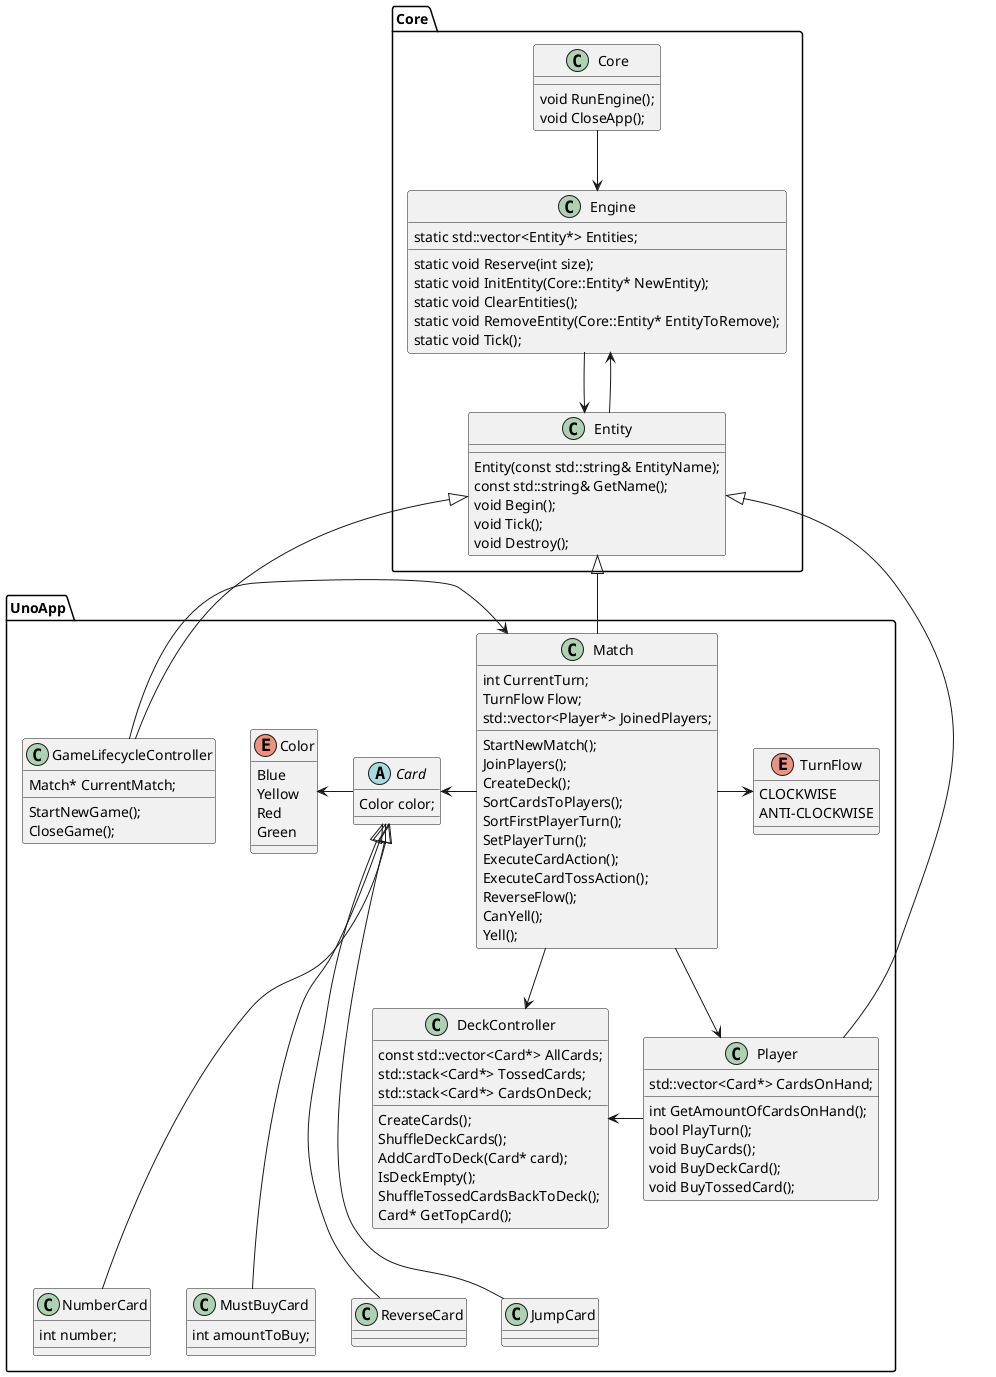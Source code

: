 @startuml
'https://plantuml.com/class-diagram

package Core
{
    class Engine{
        static std::vector<Entity*> Entities;
        static void Reserve(int size);
        static void InitEntity(Core::Entity* NewEntity);
        static void ClearEntities();
        static void RemoveEntity(Core::Entity* EntityToRemove);
        static void Tick();
    }

    class Entity{        
        Entity(const std::string& EntityName);
        const std::string& GetName();
        void Begin();
        void Tick();
        void Destroy();  
    }
    
    Engine --> Entity
    Entity --> Engine
    
    class Core{
        void RunEngine();
        void CloseApp();
    }

    Core --> Engine
}

package UnoApp
{
    class GameLifecycleController{
        Match* CurrentMatch;
        StartNewGame();
        CloseGame();
    }
    
    class Player{
        std::vector<Card*> CardsOnHand;
        int GetAmountOfCardsOnHand();
        bool PlayTurn();
        void BuyCards();
        void BuyDeckCard();
        void BuyTossedCard();
    }

    class DeckController{
        const std::vector<Card*> AllCards;
        std::stack<Card*> TossedCards;
        std::stack<Card*> CardsOnDeck;
        CreateCards();
        ShuffleDeckCards();
        AddCardToDeck(Card* card);
        IsDeckEmpty();
        ShuffleTossedCardsBackToDeck();
        Card* GetTopCard();
    }

    enum TurnFlow{
        CLOCKWISE
        ANTI-CLOCKWISE
    }

    class Match{    
        int CurrentTurn;
        TurnFlow Flow;
        std::vector<Player*> JoinedPlayers;              
        StartNewMatch();
        JoinPlayers();
        CreateDeck();
        SortCardsToPlayers();
        SortFirstPlayerTurn();
        SetPlayerTurn();  
        ExecuteCardAction();      
        ExecuteCardTossAction();  
        ReverseFlow();
        CanYell();
        Yell();
    }
    
    enum Color{
        Blue
        Yellow
        Red
        Green
    }

    abstract class Card{
        Color color;
    }

    class NumberCard{
        int number;
    }
    
    class MustBuyCard{
        int amountToBuy;
    }
    
    class ReverseCard{
    }

    class JumpCard{
    }

    Entity <|-- GameLifecycleController
    GameLifecycleController -> Match
    Color <- Card
    Card <|--- NumberCard
    Card <|--- MustBuyCard
    Card <|--- ReverseCard
    Card <|--- JumpCard
    
    Entity <|-- Player
    Entity <|-- Match

    Player -> DeckController
    Match --> Player
    Match --> DeckController
    Match -> TurnFlow
    Match -> Card
}

@enduml